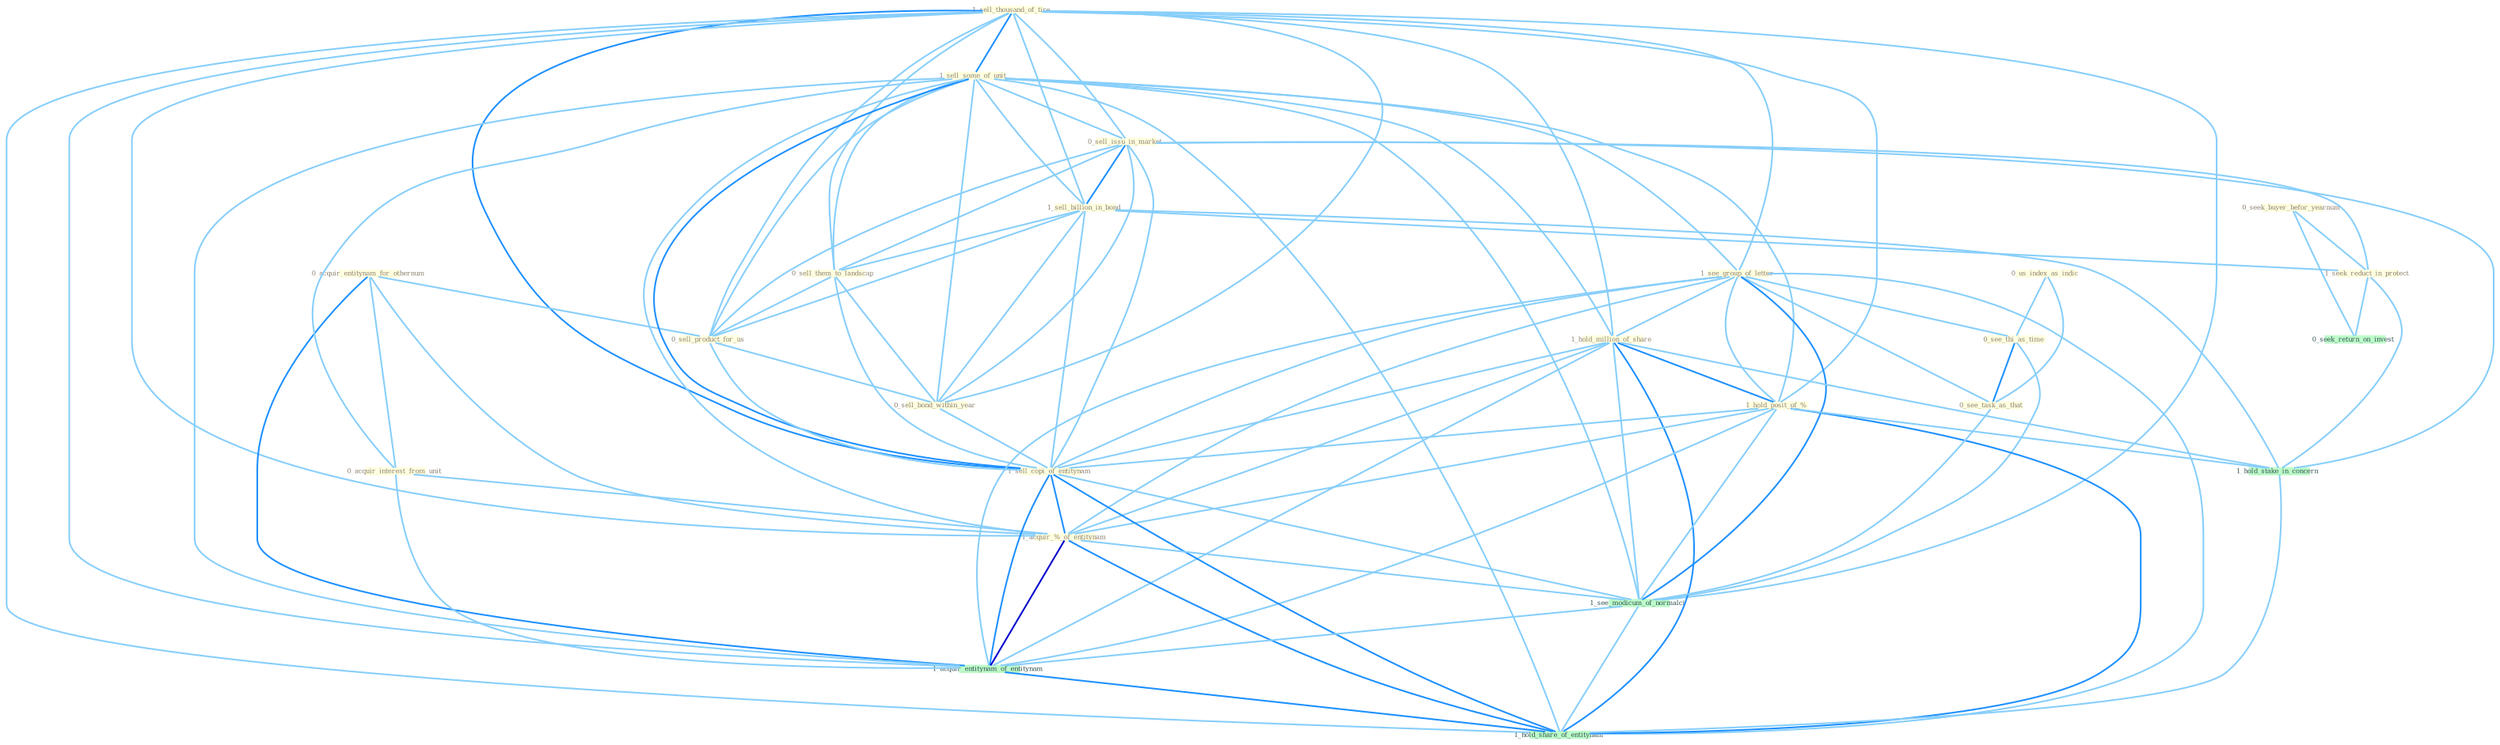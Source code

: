 Graph G{ 
    node
    [shape=polygon,style=filled,width=.5,height=.06,color="#BDFCC9",fixedsize=true,fontsize=4,
    fontcolor="#2f4f4f"];
    {node
    [color="#ffffe0", fontcolor="#8b7d6b"] "1_sell_thousand_of_tire " "0_acquir_entitynam_for_othernum " "1_sell_some_of_unit " "1_see_group_of_letter " "0_sell_issu_in_market " "0_acquir_interest_from_unit " "1_sell_billion_in_bond " "0_us_index_as_indic " "0_sell_them_to_landscap " "0_sell_product_for_us " "0_see_thi_as_time " "0_sell_bond_within_year " "1_hold_million_of_share " "0_seek_buyer_befor_yearnum " "1_seek_reduct_in_protect " "1_hold_posit_of_% " "1_sell_copi_of_entitynam " "1_acquir_%_of_entitynam " "0_see_task_as_that "}
{node [color="#fff0f5", fontcolor="#b22222"]}
edge [color="#B0E2FF"];

	"1_sell_thousand_of_tire " -- "1_sell_some_of_unit " [w="2", color="#1e90ff" , len=0.8];
	"1_sell_thousand_of_tire " -- "1_see_group_of_letter " [w="1", color="#87cefa" ];
	"1_sell_thousand_of_tire " -- "0_sell_issu_in_market " [w="1", color="#87cefa" ];
	"1_sell_thousand_of_tire " -- "1_sell_billion_in_bond " [w="1", color="#87cefa" ];
	"1_sell_thousand_of_tire " -- "0_sell_them_to_landscap " [w="1", color="#87cefa" ];
	"1_sell_thousand_of_tire " -- "0_sell_product_for_us " [w="1", color="#87cefa" ];
	"1_sell_thousand_of_tire " -- "0_sell_bond_within_year " [w="1", color="#87cefa" ];
	"1_sell_thousand_of_tire " -- "1_hold_million_of_share " [w="1", color="#87cefa" ];
	"1_sell_thousand_of_tire " -- "1_hold_posit_of_% " [w="1", color="#87cefa" ];
	"1_sell_thousand_of_tire " -- "1_sell_copi_of_entitynam " [w="2", color="#1e90ff" , len=0.8];
	"1_sell_thousand_of_tire " -- "1_acquir_%_of_entitynam " [w="1", color="#87cefa" ];
	"1_sell_thousand_of_tire " -- "1_see_modicum_of_normalci " [w="1", color="#87cefa" ];
	"1_sell_thousand_of_tire " -- "1_acquir_entitynam_of_entitynam " [w="1", color="#87cefa" ];
	"1_sell_thousand_of_tire " -- "1_hold_share_of_entitynam " [w="1", color="#87cefa" ];
	"0_acquir_entitynam_for_othernum " -- "0_acquir_interest_from_unit " [w="1", color="#87cefa" ];
	"0_acquir_entitynam_for_othernum " -- "0_sell_product_for_us " [w="1", color="#87cefa" ];
	"0_acquir_entitynam_for_othernum " -- "1_acquir_%_of_entitynam " [w="1", color="#87cefa" ];
	"0_acquir_entitynam_for_othernum " -- "1_acquir_entitynam_of_entitynam " [w="2", color="#1e90ff" , len=0.8];
	"1_sell_some_of_unit " -- "1_see_group_of_letter " [w="1", color="#87cefa" ];
	"1_sell_some_of_unit " -- "0_sell_issu_in_market " [w="1", color="#87cefa" ];
	"1_sell_some_of_unit " -- "0_acquir_interest_from_unit " [w="1", color="#87cefa" ];
	"1_sell_some_of_unit " -- "1_sell_billion_in_bond " [w="1", color="#87cefa" ];
	"1_sell_some_of_unit " -- "0_sell_them_to_landscap " [w="1", color="#87cefa" ];
	"1_sell_some_of_unit " -- "0_sell_product_for_us " [w="1", color="#87cefa" ];
	"1_sell_some_of_unit " -- "0_sell_bond_within_year " [w="1", color="#87cefa" ];
	"1_sell_some_of_unit " -- "1_hold_million_of_share " [w="1", color="#87cefa" ];
	"1_sell_some_of_unit " -- "1_hold_posit_of_% " [w="1", color="#87cefa" ];
	"1_sell_some_of_unit " -- "1_sell_copi_of_entitynam " [w="2", color="#1e90ff" , len=0.8];
	"1_sell_some_of_unit " -- "1_acquir_%_of_entitynam " [w="1", color="#87cefa" ];
	"1_sell_some_of_unit " -- "1_see_modicum_of_normalci " [w="1", color="#87cefa" ];
	"1_sell_some_of_unit " -- "1_acquir_entitynam_of_entitynam " [w="1", color="#87cefa" ];
	"1_sell_some_of_unit " -- "1_hold_share_of_entitynam " [w="1", color="#87cefa" ];
	"1_see_group_of_letter " -- "0_see_thi_as_time " [w="1", color="#87cefa" ];
	"1_see_group_of_letter " -- "1_hold_million_of_share " [w="1", color="#87cefa" ];
	"1_see_group_of_letter " -- "1_hold_posit_of_% " [w="1", color="#87cefa" ];
	"1_see_group_of_letter " -- "1_sell_copi_of_entitynam " [w="1", color="#87cefa" ];
	"1_see_group_of_letter " -- "1_acquir_%_of_entitynam " [w="1", color="#87cefa" ];
	"1_see_group_of_letter " -- "0_see_task_as_that " [w="1", color="#87cefa" ];
	"1_see_group_of_letter " -- "1_see_modicum_of_normalci " [w="2", color="#1e90ff" , len=0.8];
	"1_see_group_of_letter " -- "1_acquir_entitynam_of_entitynam " [w="1", color="#87cefa" ];
	"1_see_group_of_letter " -- "1_hold_share_of_entitynam " [w="1", color="#87cefa" ];
	"0_sell_issu_in_market " -- "1_sell_billion_in_bond " [w="2", color="#1e90ff" , len=0.8];
	"0_sell_issu_in_market " -- "0_sell_them_to_landscap " [w="1", color="#87cefa" ];
	"0_sell_issu_in_market " -- "0_sell_product_for_us " [w="1", color="#87cefa" ];
	"0_sell_issu_in_market " -- "0_sell_bond_within_year " [w="1", color="#87cefa" ];
	"0_sell_issu_in_market " -- "1_seek_reduct_in_protect " [w="1", color="#87cefa" ];
	"0_sell_issu_in_market " -- "1_sell_copi_of_entitynam " [w="1", color="#87cefa" ];
	"0_sell_issu_in_market " -- "1_hold_stake_in_concern " [w="1", color="#87cefa" ];
	"0_acquir_interest_from_unit " -- "1_acquir_%_of_entitynam " [w="1", color="#87cefa" ];
	"0_acquir_interest_from_unit " -- "1_acquir_entitynam_of_entitynam " [w="1", color="#87cefa" ];
	"1_sell_billion_in_bond " -- "0_sell_them_to_landscap " [w="1", color="#87cefa" ];
	"1_sell_billion_in_bond " -- "0_sell_product_for_us " [w="1", color="#87cefa" ];
	"1_sell_billion_in_bond " -- "0_sell_bond_within_year " [w="1", color="#87cefa" ];
	"1_sell_billion_in_bond " -- "1_seek_reduct_in_protect " [w="1", color="#87cefa" ];
	"1_sell_billion_in_bond " -- "1_sell_copi_of_entitynam " [w="1", color="#87cefa" ];
	"1_sell_billion_in_bond " -- "1_hold_stake_in_concern " [w="1", color="#87cefa" ];
	"0_us_index_as_indic " -- "0_see_thi_as_time " [w="1", color="#87cefa" ];
	"0_us_index_as_indic " -- "0_see_task_as_that " [w="1", color="#87cefa" ];
	"0_sell_them_to_landscap " -- "0_sell_product_for_us " [w="1", color="#87cefa" ];
	"0_sell_them_to_landscap " -- "0_sell_bond_within_year " [w="1", color="#87cefa" ];
	"0_sell_them_to_landscap " -- "1_sell_copi_of_entitynam " [w="1", color="#87cefa" ];
	"0_sell_product_for_us " -- "0_sell_bond_within_year " [w="1", color="#87cefa" ];
	"0_sell_product_for_us " -- "1_sell_copi_of_entitynam " [w="1", color="#87cefa" ];
	"0_see_thi_as_time " -- "0_see_task_as_that " [w="2", color="#1e90ff" , len=0.8];
	"0_see_thi_as_time " -- "1_see_modicum_of_normalci " [w="1", color="#87cefa" ];
	"0_sell_bond_within_year " -- "1_sell_copi_of_entitynam " [w="1", color="#87cefa" ];
	"1_hold_million_of_share " -- "1_hold_posit_of_% " [w="2", color="#1e90ff" , len=0.8];
	"1_hold_million_of_share " -- "1_sell_copi_of_entitynam " [w="1", color="#87cefa" ];
	"1_hold_million_of_share " -- "1_acquir_%_of_entitynam " [w="1", color="#87cefa" ];
	"1_hold_million_of_share " -- "1_hold_stake_in_concern " [w="1", color="#87cefa" ];
	"1_hold_million_of_share " -- "1_see_modicum_of_normalci " [w="1", color="#87cefa" ];
	"1_hold_million_of_share " -- "1_acquir_entitynam_of_entitynam " [w="1", color="#87cefa" ];
	"1_hold_million_of_share " -- "1_hold_share_of_entitynam " [w="2", color="#1e90ff" , len=0.8];
	"0_seek_buyer_befor_yearnum " -- "1_seek_reduct_in_protect " [w="1", color="#87cefa" ];
	"0_seek_buyer_befor_yearnum " -- "0_seek_return_on_invest " [w="1", color="#87cefa" ];
	"1_seek_reduct_in_protect " -- "1_hold_stake_in_concern " [w="1", color="#87cefa" ];
	"1_seek_reduct_in_protect " -- "0_seek_return_on_invest " [w="1", color="#87cefa" ];
	"1_hold_posit_of_% " -- "1_sell_copi_of_entitynam " [w="1", color="#87cefa" ];
	"1_hold_posit_of_% " -- "1_acquir_%_of_entitynam " [w="1", color="#87cefa" ];
	"1_hold_posit_of_% " -- "1_hold_stake_in_concern " [w="1", color="#87cefa" ];
	"1_hold_posit_of_% " -- "1_see_modicum_of_normalci " [w="1", color="#87cefa" ];
	"1_hold_posit_of_% " -- "1_acquir_entitynam_of_entitynam " [w="1", color="#87cefa" ];
	"1_hold_posit_of_% " -- "1_hold_share_of_entitynam " [w="2", color="#1e90ff" , len=0.8];
	"1_sell_copi_of_entitynam " -- "1_acquir_%_of_entitynam " [w="2", color="#1e90ff" , len=0.8];
	"1_sell_copi_of_entitynam " -- "1_see_modicum_of_normalci " [w="1", color="#87cefa" ];
	"1_sell_copi_of_entitynam " -- "1_acquir_entitynam_of_entitynam " [w="2", color="#1e90ff" , len=0.8];
	"1_sell_copi_of_entitynam " -- "1_hold_share_of_entitynam " [w="2", color="#1e90ff" , len=0.8];
	"1_acquir_%_of_entitynam " -- "1_see_modicum_of_normalci " [w="1", color="#87cefa" ];
	"1_acquir_%_of_entitynam " -- "1_acquir_entitynam_of_entitynam " [w="3", color="#0000cd" , len=0.6];
	"1_acquir_%_of_entitynam " -- "1_hold_share_of_entitynam " [w="2", color="#1e90ff" , len=0.8];
	"0_see_task_as_that " -- "1_see_modicum_of_normalci " [w="1", color="#87cefa" ];
	"1_hold_stake_in_concern " -- "1_hold_share_of_entitynam " [w="1", color="#87cefa" ];
	"1_see_modicum_of_normalci " -- "1_acquir_entitynam_of_entitynam " [w="1", color="#87cefa" ];
	"1_see_modicum_of_normalci " -- "1_hold_share_of_entitynam " [w="1", color="#87cefa" ];
	"1_acquir_entitynam_of_entitynam " -- "1_hold_share_of_entitynam " [w="2", color="#1e90ff" , len=0.8];
}